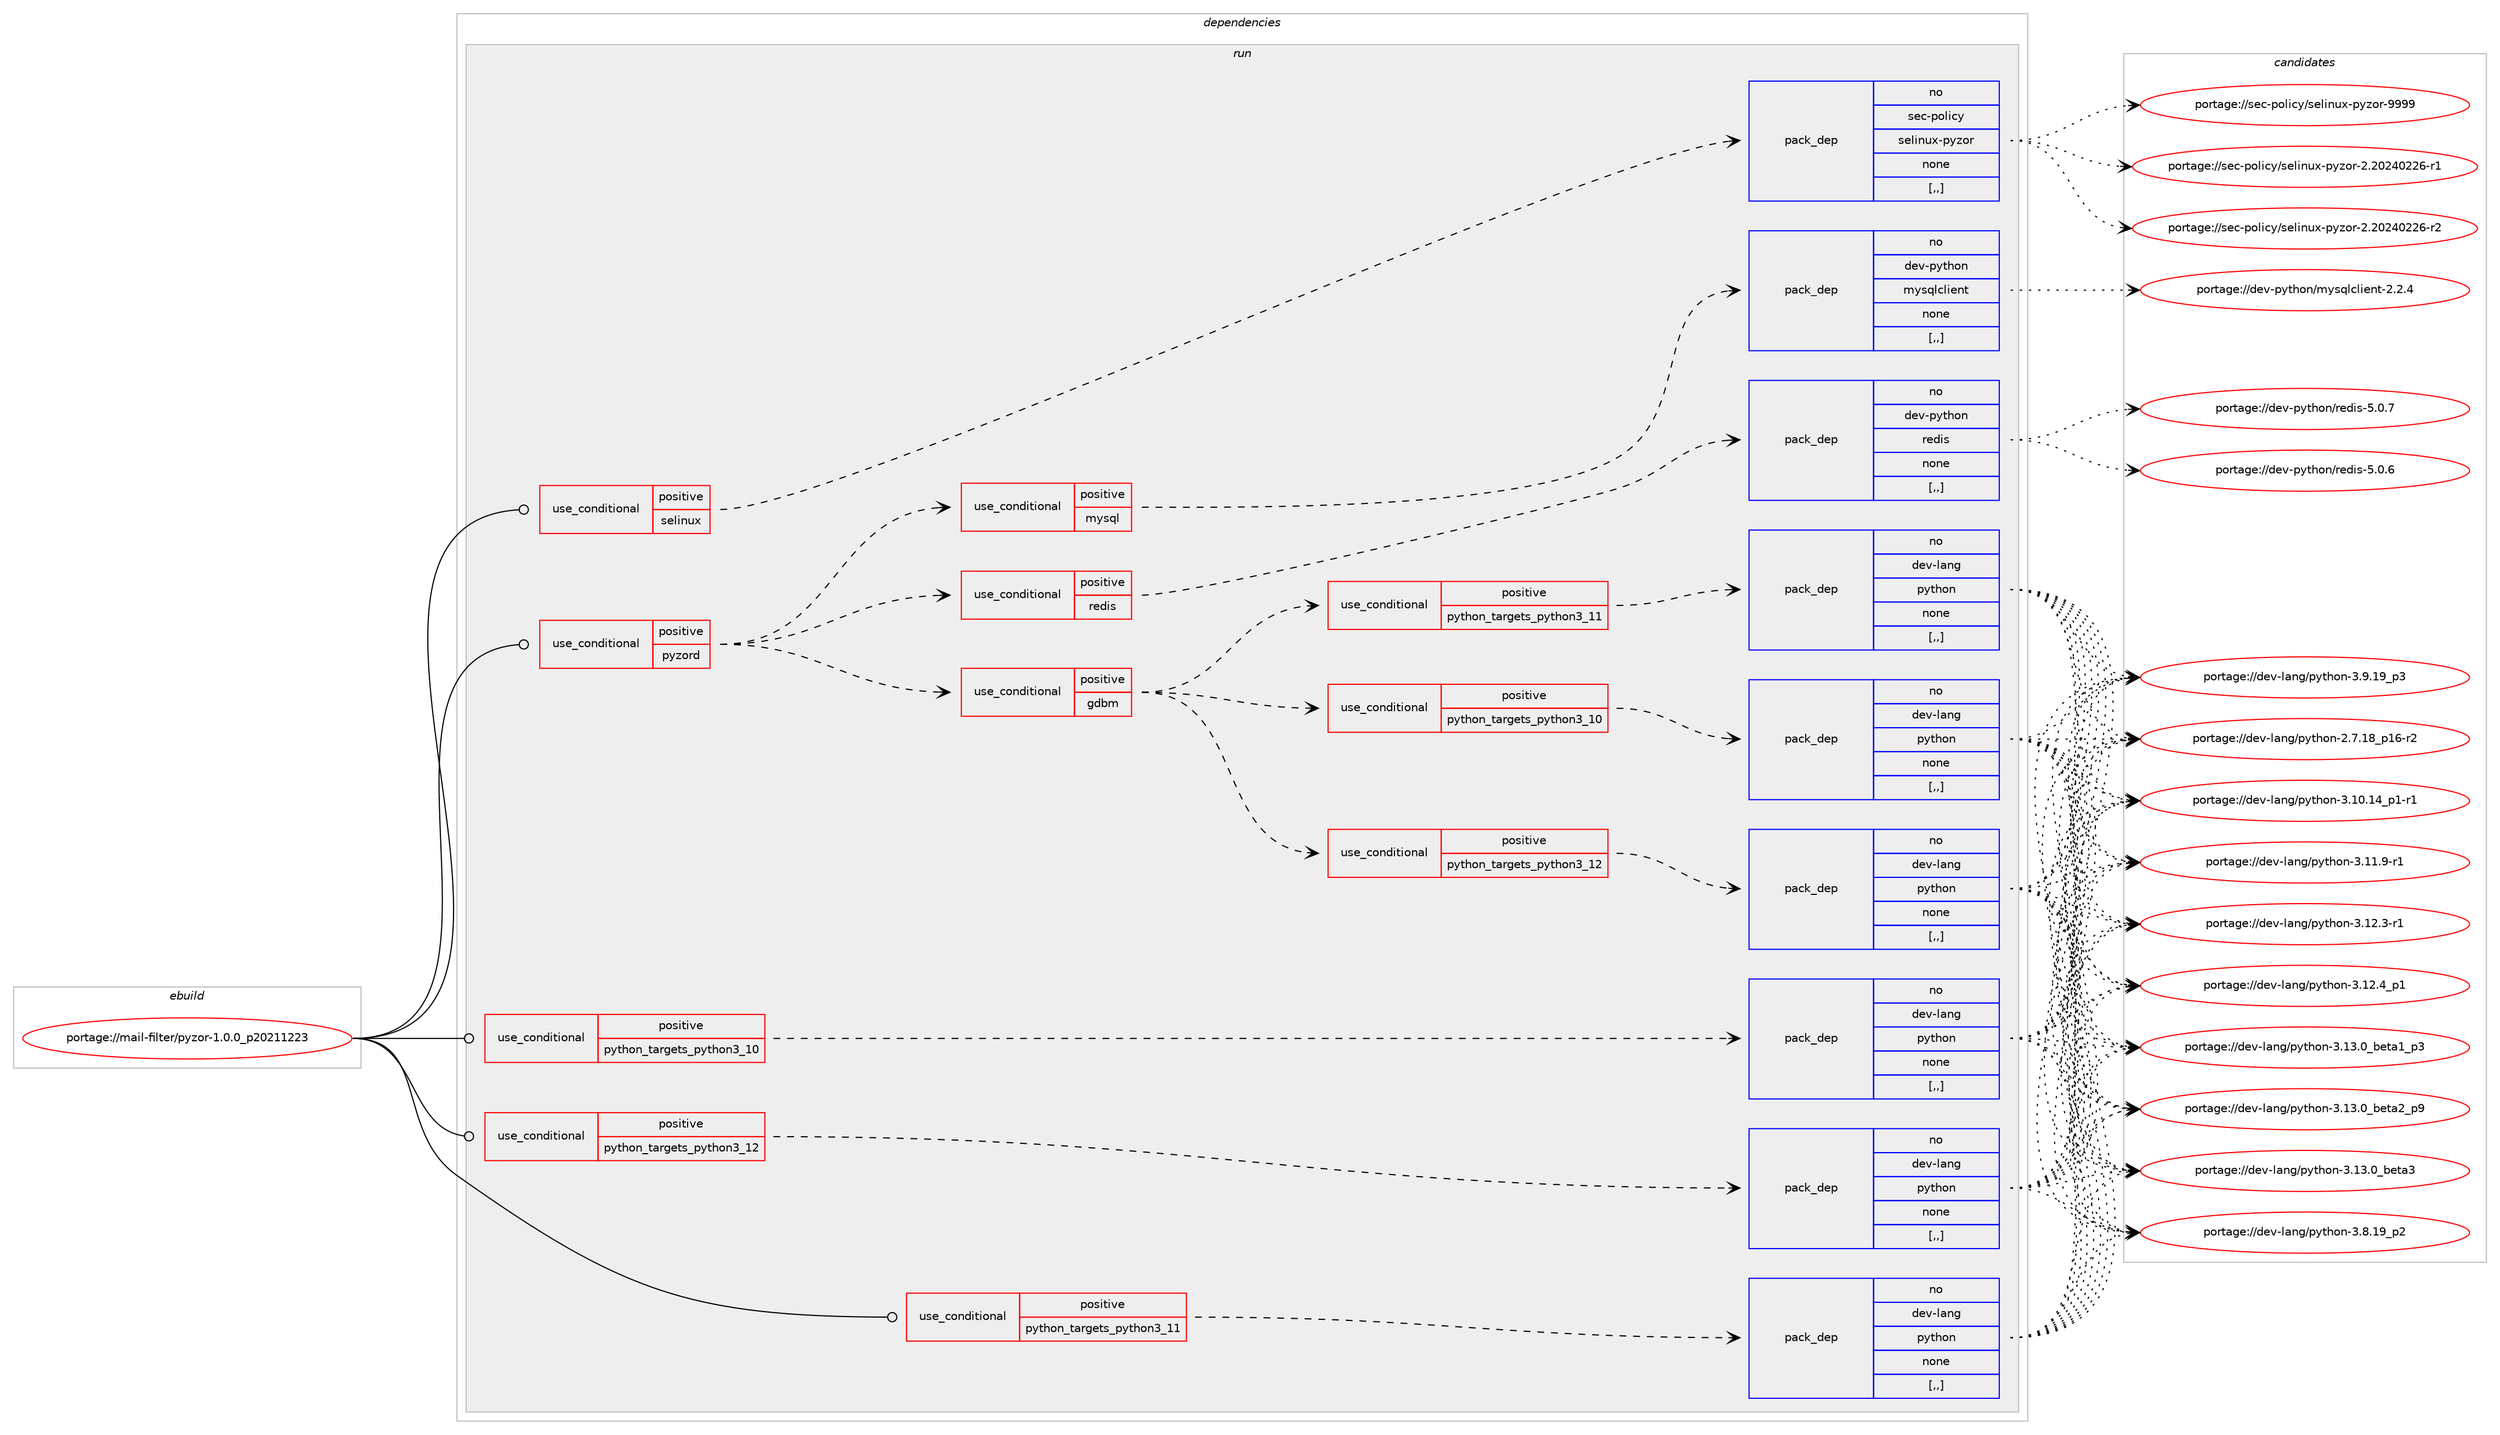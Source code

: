 digraph prolog {

# *************
# Graph options
# *************

newrank=true;
concentrate=true;
compound=true;
graph [rankdir=LR,fontname=Helvetica,fontsize=10,ranksep=1.5];#, ranksep=2.5, nodesep=0.2];
edge  [arrowhead=vee];
node  [fontname=Helvetica,fontsize=10];

# **********
# The ebuild
# **********

subgraph cluster_leftcol {
color=gray;
rank=same;
label=<<i>ebuild</i>>;
id [label="portage://mail-filter/pyzor-1.0.0_p20211223", color=red, width=4, href="../mail-filter/pyzor-1.0.0_p20211223.svg"];
}

# ****************
# The dependencies
# ****************

subgraph cluster_midcol {
color=gray;
label=<<i>dependencies</i>>;
subgraph cluster_compile {
fillcolor="#eeeeee";
style=filled;
label=<<i>compile</i>>;
}
subgraph cluster_compileandrun {
fillcolor="#eeeeee";
style=filled;
label=<<i>compile and run</i>>;
}
subgraph cluster_run {
fillcolor="#eeeeee";
style=filled;
label=<<i>run</i>>;
subgraph cond68648 {
dependency272990 [label=<<TABLE BORDER="0" CELLBORDER="1" CELLSPACING="0" CELLPADDING="4"><TR><TD ROWSPAN="3" CELLPADDING="10">use_conditional</TD></TR><TR><TD>positive</TD></TR><TR><TD>python_targets_python3_10</TD></TR></TABLE>>, shape=none, color=red];
subgraph pack202111 {
dependency272991 [label=<<TABLE BORDER="0" CELLBORDER="1" CELLSPACING="0" CELLPADDING="4" WIDTH="220"><TR><TD ROWSPAN="6" CELLPADDING="30">pack_dep</TD></TR><TR><TD WIDTH="110">no</TD></TR><TR><TD>dev-lang</TD></TR><TR><TD>python</TD></TR><TR><TD>none</TD></TR><TR><TD>[,,]</TD></TR></TABLE>>, shape=none, color=blue];
}
dependency272990:e -> dependency272991:w [weight=20,style="dashed",arrowhead="vee"];
}
id:e -> dependency272990:w [weight=20,style="solid",arrowhead="odot"];
subgraph cond68649 {
dependency272992 [label=<<TABLE BORDER="0" CELLBORDER="1" CELLSPACING="0" CELLPADDING="4"><TR><TD ROWSPAN="3" CELLPADDING="10">use_conditional</TD></TR><TR><TD>positive</TD></TR><TR><TD>python_targets_python3_11</TD></TR></TABLE>>, shape=none, color=red];
subgraph pack202112 {
dependency272993 [label=<<TABLE BORDER="0" CELLBORDER="1" CELLSPACING="0" CELLPADDING="4" WIDTH="220"><TR><TD ROWSPAN="6" CELLPADDING="30">pack_dep</TD></TR><TR><TD WIDTH="110">no</TD></TR><TR><TD>dev-lang</TD></TR><TR><TD>python</TD></TR><TR><TD>none</TD></TR><TR><TD>[,,]</TD></TR></TABLE>>, shape=none, color=blue];
}
dependency272992:e -> dependency272993:w [weight=20,style="dashed",arrowhead="vee"];
}
id:e -> dependency272992:w [weight=20,style="solid",arrowhead="odot"];
subgraph cond68650 {
dependency272994 [label=<<TABLE BORDER="0" CELLBORDER="1" CELLSPACING="0" CELLPADDING="4"><TR><TD ROWSPAN="3" CELLPADDING="10">use_conditional</TD></TR><TR><TD>positive</TD></TR><TR><TD>python_targets_python3_12</TD></TR></TABLE>>, shape=none, color=red];
subgraph pack202113 {
dependency272995 [label=<<TABLE BORDER="0" CELLBORDER="1" CELLSPACING="0" CELLPADDING="4" WIDTH="220"><TR><TD ROWSPAN="6" CELLPADDING="30">pack_dep</TD></TR><TR><TD WIDTH="110">no</TD></TR><TR><TD>dev-lang</TD></TR><TR><TD>python</TD></TR><TR><TD>none</TD></TR><TR><TD>[,,]</TD></TR></TABLE>>, shape=none, color=blue];
}
dependency272994:e -> dependency272995:w [weight=20,style="dashed",arrowhead="vee"];
}
id:e -> dependency272994:w [weight=20,style="solid",arrowhead="odot"];
subgraph cond68651 {
dependency272996 [label=<<TABLE BORDER="0" CELLBORDER="1" CELLSPACING="0" CELLPADDING="4"><TR><TD ROWSPAN="3" CELLPADDING="10">use_conditional</TD></TR><TR><TD>positive</TD></TR><TR><TD>pyzord</TD></TR></TABLE>>, shape=none, color=red];
subgraph cond68652 {
dependency272997 [label=<<TABLE BORDER="0" CELLBORDER="1" CELLSPACING="0" CELLPADDING="4"><TR><TD ROWSPAN="3" CELLPADDING="10">use_conditional</TD></TR><TR><TD>positive</TD></TR><TR><TD>gdbm</TD></TR></TABLE>>, shape=none, color=red];
subgraph cond68653 {
dependency272998 [label=<<TABLE BORDER="0" CELLBORDER="1" CELLSPACING="0" CELLPADDING="4"><TR><TD ROWSPAN="3" CELLPADDING="10">use_conditional</TD></TR><TR><TD>positive</TD></TR><TR><TD>python_targets_python3_10</TD></TR></TABLE>>, shape=none, color=red];
subgraph pack202114 {
dependency272999 [label=<<TABLE BORDER="0" CELLBORDER="1" CELLSPACING="0" CELLPADDING="4" WIDTH="220"><TR><TD ROWSPAN="6" CELLPADDING="30">pack_dep</TD></TR><TR><TD WIDTH="110">no</TD></TR><TR><TD>dev-lang</TD></TR><TR><TD>python</TD></TR><TR><TD>none</TD></TR><TR><TD>[,,]</TD></TR></TABLE>>, shape=none, color=blue];
}
dependency272998:e -> dependency272999:w [weight=20,style="dashed",arrowhead="vee"];
}
dependency272997:e -> dependency272998:w [weight=20,style="dashed",arrowhead="vee"];
subgraph cond68654 {
dependency273000 [label=<<TABLE BORDER="0" CELLBORDER="1" CELLSPACING="0" CELLPADDING="4"><TR><TD ROWSPAN="3" CELLPADDING="10">use_conditional</TD></TR><TR><TD>positive</TD></TR><TR><TD>python_targets_python3_11</TD></TR></TABLE>>, shape=none, color=red];
subgraph pack202115 {
dependency273001 [label=<<TABLE BORDER="0" CELLBORDER="1" CELLSPACING="0" CELLPADDING="4" WIDTH="220"><TR><TD ROWSPAN="6" CELLPADDING="30">pack_dep</TD></TR><TR><TD WIDTH="110">no</TD></TR><TR><TD>dev-lang</TD></TR><TR><TD>python</TD></TR><TR><TD>none</TD></TR><TR><TD>[,,]</TD></TR></TABLE>>, shape=none, color=blue];
}
dependency273000:e -> dependency273001:w [weight=20,style="dashed",arrowhead="vee"];
}
dependency272997:e -> dependency273000:w [weight=20,style="dashed",arrowhead="vee"];
subgraph cond68655 {
dependency273002 [label=<<TABLE BORDER="0" CELLBORDER="1" CELLSPACING="0" CELLPADDING="4"><TR><TD ROWSPAN="3" CELLPADDING="10">use_conditional</TD></TR><TR><TD>positive</TD></TR><TR><TD>python_targets_python3_12</TD></TR></TABLE>>, shape=none, color=red];
subgraph pack202116 {
dependency273003 [label=<<TABLE BORDER="0" CELLBORDER="1" CELLSPACING="0" CELLPADDING="4" WIDTH="220"><TR><TD ROWSPAN="6" CELLPADDING="30">pack_dep</TD></TR><TR><TD WIDTH="110">no</TD></TR><TR><TD>dev-lang</TD></TR><TR><TD>python</TD></TR><TR><TD>none</TD></TR><TR><TD>[,,]</TD></TR></TABLE>>, shape=none, color=blue];
}
dependency273002:e -> dependency273003:w [weight=20,style="dashed",arrowhead="vee"];
}
dependency272997:e -> dependency273002:w [weight=20,style="dashed",arrowhead="vee"];
}
dependency272996:e -> dependency272997:w [weight=20,style="dashed",arrowhead="vee"];
subgraph cond68656 {
dependency273004 [label=<<TABLE BORDER="0" CELLBORDER="1" CELLSPACING="0" CELLPADDING="4"><TR><TD ROWSPAN="3" CELLPADDING="10">use_conditional</TD></TR><TR><TD>positive</TD></TR><TR><TD>mysql</TD></TR></TABLE>>, shape=none, color=red];
subgraph pack202117 {
dependency273005 [label=<<TABLE BORDER="0" CELLBORDER="1" CELLSPACING="0" CELLPADDING="4" WIDTH="220"><TR><TD ROWSPAN="6" CELLPADDING="30">pack_dep</TD></TR><TR><TD WIDTH="110">no</TD></TR><TR><TD>dev-python</TD></TR><TR><TD>mysqlclient</TD></TR><TR><TD>none</TD></TR><TR><TD>[,,]</TD></TR></TABLE>>, shape=none, color=blue];
}
dependency273004:e -> dependency273005:w [weight=20,style="dashed",arrowhead="vee"];
}
dependency272996:e -> dependency273004:w [weight=20,style="dashed",arrowhead="vee"];
subgraph cond68657 {
dependency273006 [label=<<TABLE BORDER="0" CELLBORDER="1" CELLSPACING="0" CELLPADDING="4"><TR><TD ROWSPAN="3" CELLPADDING="10">use_conditional</TD></TR><TR><TD>positive</TD></TR><TR><TD>redis</TD></TR></TABLE>>, shape=none, color=red];
subgraph pack202118 {
dependency273007 [label=<<TABLE BORDER="0" CELLBORDER="1" CELLSPACING="0" CELLPADDING="4" WIDTH="220"><TR><TD ROWSPAN="6" CELLPADDING="30">pack_dep</TD></TR><TR><TD WIDTH="110">no</TD></TR><TR><TD>dev-python</TD></TR><TR><TD>redis</TD></TR><TR><TD>none</TD></TR><TR><TD>[,,]</TD></TR></TABLE>>, shape=none, color=blue];
}
dependency273006:e -> dependency273007:w [weight=20,style="dashed",arrowhead="vee"];
}
dependency272996:e -> dependency273006:w [weight=20,style="dashed",arrowhead="vee"];
}
id:e -> dependency272996:w [weight=20,style="solid",arrowhead="odot"];
subgraph cond68658 {
dependency273008 [label=<<TABLE BORDER="0" CELLBORDER="1" CELLSPACING="0" CELLPADDING="4"><TR><TD ROWSPAN="3" CELLPADDING="10">use_conditional</TD></TR><TR><TD>positive</TD></TR><TR><TD>selinux</TD></TR></TABLE>>, shape=none, color=red];
subgraph pack202119 {
dependency273009 [label=<<TABLE BORDER="0" CELLBORDER="1" CELLSPACING="0" CELLPADDING="4" WIDTH="220"><TR><TD ROWSPAN="6" CELLPADDING="30">pack_dep</TD></TR><TR><TD WIDTH="110">no</TD></TR><TR><TD>sec-policy</TD></TR><TR><TD>selinux-pyzor</TD></TR><TR><TD>none</TD></TR><TR><TD>[,,]</TD></TR></TABLE>>, shape=none, color=blue];
}
dependency273008:e -> dependency273009:w [weight=20,style="dashed",arrowhead="vee"];
}
id:e -> dependency273008:w [weight=20,style="solid",arrowhead="odot"];
}
}

# **************
# The candidates
# **************

subgraph cluster_choices {
rank=same;
color=gray;
label=<<i>candidates</i>>;

subgraph choice202111 {
color=black;
nodesep=1;
choice100101118451089711010347112121116104111110455046554649569511249544511450 [label="portage://dev-lang/python-2.7.18_p16-r2", color=red, width=4,href="../dev-lang/python-2.7.18_p16-r2.svg"];
choice100101118451089711010347112121116104111110455146494846495295112494511449 [label="portage://dev-lang/python-3.10.14_p1-r1", color=red, width=4,href="../dev-lang/python-3.10.14_p1-r1.svg"];
choice100101118451089711010347112121116104111110455146494946574511449 [label="portage://dev-lang/python-3.11.9-r1", color=red, width=4,href="../dev-lang/python-3.11.9-r1.svg"];
choice100101118451089711010347112121116104111110455146495046514511449 [label="portage://dev-lang/python-3.12.3-r1", color=red, width=4,href="../dev-lang/python-3.12.3-r1.svg"];
choice100101118451089711010347112121116104111110455146495046529511249 [label="portage://dev-lang/python-3.12.4_p1", color=red, width=4,href="../dev-lang/python-3.12.4_p1.svg"];
choice10010111845108971101034711212111610411111045514649514648959810111697499511251 [label="portage://dev-lang/python-3.13.0_beta1_p3", color=red, width=4,href="../dev-lang/python-3.13.0_beta1_p3.svg"];
choice10010111845108971101034711212111610411111045514649514648959810111697509511257 [label="portage://dev-lang/python-3.13.0_beta2_p9", color=red, width=4,href="../dev-lang/python-3.13.0_beta2_p9.svg"];
choice1001011184510897110103471121211161041111104551464951464895981011169751 [label="portage://dev-lang/python-3.13.0_beta3", color=red, width=4,href="../dev-lang/python-3.13.0_beta3.svg"];
choice100101118451089711010347112121116104111110455146564649579511250 [label="portage://dev-lang/python-3.8.19_p2", color=red, width=4,href="../dev-lang/python-3.8.19_p2.svg"];
choice100101118451089711010347112121116104111110455146574649579511251 [label="portage://dev-lang/python-3.9.19_p3", color=red, width=4,href="../dev-lang/python-3.9.19_p3.svg"];
dependency272991:e -> choice100101118451089711010347112121116104111110455046554649569511249544511450:w [style=dotted,weight="100"];
dependency272991:e -> choice100101118451089711010347112121116104111110455146494846495295112494511449:w [style=dotted,weight="100"];
dependency272991:e -> choice100101118451089711010347112121116104111110455146494946574511449:w [style=dotted,weight="100"];
dependency272991:e -> choice100101118451089711010347112121116104111110455146495046514511449:w [style=dotted,weight="100"];
dependency272991:e -> choice100101118451089711010347112121116104111110455146495046529511249:w [style=dotted,weight="100"];
dependency272991:e -> choice10010111845108971101034711212111610411111045514649514648959810111697499511251:w [style=dotted,weight="100"];
dependency272991:e -> choice10010111845108971101034711212111610411111045514649514648959810111697509511257:w [style=dotted,weight="100"];
dependency272991:e -> choice1001011184510897110103471121211161041111104551464951464895981011169751:w [style=dotted,weight="100"];
dependency272991:e -> choice100101118451089711010347112121116104111110455146564649579511250:w [style=dotted,weight="100"];
dependency272991:e -> choice100101118451089711010347112121116104111110455146574649579511251:w [style=dotted,weight="100"];
}
subgraph choice202112 {
color=black;
nodesep=1;
choice100101118451089711010347112121116104111110455046554649569511249544511450 [label="portage://dev-lang/python-2.7.18_p16-r2", color=red, width=4,href="../dev-lang/python-2.7.18_p16-r2.svg"];
choice100101118451089711010347112121116104111110455146494846495295112494511449 [label="portage://dev-lang/python-3.10.14_p1-r1", color=red, width=4,href="../dev-lang/python-3.10.14_p1-r1.svg"];
choice100101118451089711010347112121116104111110455146494946574511449 [label="portage://dev-lang/python-3.11.9-r1", color=red, width=4,href="../dev-lang/python-3.11.9-r1.svg"];
choice100101118451089711010347112121116104111110455146495046514511449 [label="portage://dev-lang/python-3.12.3-r1", color=red, width=4,href="../dev-lang/python-3.12.3-r1.svg"];
choice100101118451089711010347112121116104111110455146495046529511249 [label="portage://dev-lang/python-3.12.4_p1", color=red, width=4,href="../dev-lang/python-3.12.4_p1.svg"];
choice10010111845108971101034711212111610411111045514649514648959810111697499511251 [label="portage://dev-lang/python-3.13.0_beta1_p3", color=red, width=4,href="../dev-lang/python-3.13.0_beta1_p3.svg"];
choice10010111845108971101034711212111610411111045514649514648959810111697509511257 [label="portage://dev-lang/python-3.13.0_beta2_p9", color=red, width=4,href="../dev-lang/python-3.13.0_beta2_p9.svg"];
choice1001011184510897110103471121211161041111104551464951464895981011169751 [label="portage://dev-lang/python-3.13.0_beta3", color=red, width=4,href="../dev-lang/python-3.13.0_beta3.svg"];
choice100101118451089711010347112121116104111110455146564649579511250 [label="portage://dev-lang/python-3.8.19_p2", color=red, width=4,href="../dev-lang/python-3.8.19_p2.svg"];
choice100101118451089711010347112121116104111110455146574649579511251 [label="portage://dev-lang/python-3.9.19_p3", color=red, width=4,href="../dev-lang/python-3.9.19_p3.svg"];
dependency272993:e -> choice100101118451089711010347112121116104111110455046554649569511249544511450:w [style=dotted,weight="100"];
dependency272993:e -> choice100101118451089711010347112121116104111110455146494846495295112494511449:w [style=dotted,weight="100"];
dependency272993:e -> choice100101118451089711010347112121116104111110455146494946574511449:w [style=dotted,weight="100"];
dependency272993:e -> choice100101118451089711010347112121116104111110455146495046514511449:w [style=dotted,weight="100"];
dependency272993:e -> choice100101118451089711010347112121116104111110455146495046529511249:w [style=dotted,weight="100"];
dependency272993:e -> choice10010111845108971101034711212111610411111045514649514648959810111697499511251:w [style=dotted,weight="100"];
dependency272993:e -> choice10010111845108971101034711212111610411111045514649514648959810111697509511257:w [style=dotted,weight="100"];
dependency272993:e -> choice1001011184510897110103471121211161041111104551464951464895981011169751:w [style=dotted,weight="100"];
dependency272993:e -> choice100101118451089711010347112121116104111110455146564649579511250:w [style=dotted,weight="100"];
dependency272993:e -> choice100101118451089711010347112121116104111110455146574649579511251:w [style=dotted,weight="100"];
}
subgraph choice202113 {
color=black;
nodesep=1;
choice100101118451089711010347112121116104111110455046554649569511249544511450 [label="portage://dev-lang/python-2.7.18_p16-r2", color=red, width=4,href="../dev-lang/python-2.7.18_p16-r2.svg"];
choice100101118451089711010347112121116104111110455146494846495295112494511449 [label="portage://dev-lang/python-3.10.14_p1-r1", color=red, width=4,href="../dev-lang/python-3.10.14_p1-r1.svg"];
choice100101118451089711010347112121116104111110455146494946574511449 [label="portage://dev-lang/python-3.11.9-r1", color=red, width=4,href="../dev-lang/python-3.11.9-r1.svg"];
choice100101118451089711010347112121116104111110455146495046514511449 [label="portage://dev-lang/python-3.12.3-r1", color=red, width=4,href="../dev-lang/python-3.12.3-r1.svg"];
choice100101118451089711010347112121116104111110455146495046529511249 [label="portage://dev-lang/python-3.12.4_p1", color=red, width=4,href="../dev-lang/python-3.12.4_p1.svg"];
choice10010111845108971101034711212111610411111045514649514648959810111697499511251 [label="portage://dev-lang/python-3.13.0_beta1_p3", color=red, width=4,href="../dev-lang/python-3.13.0_beta1_p3.svg"];
choice10010111845108971101034711212111610411111045514649514648959810111697509511257 [label="portage://dev-lang/python-3.13.0_beta2_p9", color=red, width=4,href="../dev-lang/python-3.13.0_beta2_p9.svg"];
choice1001011184510897110103471121211161041111104551464951464895981011169751 [label="portage://dev-lang/python-3.13.0_beta3", color=red, width=4,href="../dev-lang/python-3.13.0_beta3.svg"];
choice100101118451089711010347112121116104111110455146564649579511250 [label="portage://dev-lang/python-3.8.19_p2", color=red, width=4,href="../dev-lang/python-3.8.19_p2.svg"];
choice100101118451089711010347112121116104111110455146574649579511251 [label="portage://dev-lang/python-3.9.19_p3", color=red, width=4,href="../dev-lang/python-3.9.19_p3.svg"];
dependency272995:e -> choice100101118451089711010347112121116104111110455046554649569511249544511450:w [style=dotted,weight="100"];
dependency272995:e -> choice100101118451089711010347112121116104111110455146494846495295112494511449:w [style=dotted,weight="100"];
dependency272995:e -> choice100101118451089711010347112121116104111110455146494946574511449:w [style=dotted,weight="100"];
dependency272995:e -> choice100101118451089711010347112121116104111110455146495046514511449:w [style=dotted,weight="100"];
dependency272995:e -> choice100101118451089711010347112121116104111110455146495046529511249:w [style=dotted,weight="100"];
dependency272995:e -> choice10010111845108971101034711212111610411111045514649514648959810111697499511251:w [style=dotted,weight="100"];
dependency272995:e -> choice10010111845108971101034711212111610411111045514649514648959810111697509511257:w [style=dotted,weight="100"];
dependency272995:e -> choice1001011184510897110103471121211161041111104551464951464895981011169751:w [style=dotted,weight="100"];
dependency272995:e -> choice100101118451089711010347112121116104111110455146564649579511250:w [style=dotted,weight="100"];
dependency272995:e -> choice100101118451089711010347112121116104111110455146574649579511251:w [style=dotted,weight="100"];
}
subgraph choice202114 {
color=black;
nodesep=1;
choice100101118451089711010347112121116104111110455046554649569511249544511450 [label="portage://dev-lang/python-2.7.18_p16-r2", color=red, width=4,href="../dev-lang/python-2.7.18_p16-r2.svg"];
choice100101118451089711010347112121116104111110455146494846495295112494511449 [label="portage://dev-lang/python-3.10.14_p1-r1", color=red, width=4,href="../dev-lang/python-3.10.14_p1-r1.svg"];
choice100101118451089711010347112121116104111110455146494946574511449 [label="portage://dev-lang/python-3.11.9-r1", color=red, width=4,href="../dev-lang/python-3.11.9-r1.svg"];
choice100101118451089711010347112121116104111110455146495046514511449 [label="portage://dev-lang/python-3.12.3-r1", color=red, width=4,href="../dev-lang/python-3.12.3-r1.svg"];
choice100101118451089711010347112121116104111110455146495046529511249 [label="portage://dev-lang/python-3.12.4_p1", color=red, width=4,href="../dev-lang/python-3.12.4_p1.svg"];
choice10010111845108971101034711212111610411111045514649514648959810111697499511251 [label="portage://dev-lang/python-3.13.0_beta1_p3", color=red, width=4,href="../dev-lang/python-3.13.0_beta1_p3.svg"];
choice10010111845108971101034711212111610411111045514649514648959810111697509511257 [label="portage://dev-lang/python-3.13.0_beta2_p9", color=red, width=4,href="../dev-lang/python-3.13.0_beta2_p9.svg"];
choice1001011184510897110103471121211161041111104551464951464895981011169751 [label="portage://dev-lang/python-3.13.0_beta3", color=red, width=4,href="../dev-lang/python-3.13.0_beta3.svg"];
choice100101118451089711010347112121116104111110455146564649579511250 [label="portage://dev-lang/python-3.8.19_p2", color=red, width=4,href="../dev-lang/python-3.8.19_p2.svg"];
choice100101118451089711010347112121116104111110455146574649579511251 [label="portage://dev-lang/python-3.9.19_p3", color=red, width=4,href="../dev-lang/python-3.9.19_p3.svg"];
dependency272999:e -> choice100101118451089711010347112121116104111110455046554649569511249544511450:w [style=dotted,weight="100"];
dependency272999:e -> choice100101118451089711010347112121116104111110455146494846495295112494511449:w [style=dotted,weight="100"];
dependency272999:e -> choice100101118451089711010347112121116104111110455146494946574511449:w [style=dotted,weight="100"];
dependency272999:e -> choice100101118451089711010347112121116104111110455146495046514511449:w [style=dotted,weight="100"];
dependency272999:e -> choice100101118451089711010347112121116104111110455146495046529511249:w [style=dotted,weight="100"];
dependency272999:e -> choice10010111845108971101034711212111610411111045514649514648959810111697499511251:w [style=dotted,weight="100"];
dependency272999:e -> choice10010111845108971101034711212111610411111045514649514648959810111697509511257:w [style=dotted,weight="100"];
dependency272999:e -> choice1001011184510897110103471121211161041111104551464951464895981011169751:w [style=dotted,weight="100"];
dependency272999:e -> choice100101118451089711010347112121116104111110455146564649579511250:w [style=dotted,weight="100"];
dependency272999:e -> choice100101118451089711010347112121116104111110455146574649579511251:w [style=dotted,weight="100"];
}
subgraph choice202115 {
color=black;
nodesep=1;
choice100101118451089711010347112121116104111110455046554649569511249544511450 [label="portage://dev-lang/python-2.7.18_p16-r2", color=red, width=4,href="../dev-lang/python-2.7.18_p16-r2.svg"];
choice100101118451089711010347112121116104111110455146494846495295112494511449 [label="portage://dev-lang/python-3.10.14_p1-r1", color=red, width=4,href="../dev-lang/python-3.10.14_p1-r1.svg"];
choice100101118451089711010347112121116104111110455146494946574511449 [label="portage://dev-lang/python-3.11.9-r1", color=red, width=4,href="../dev-lang/python-3.11.9-r1.svg"];
choice100101118451089711010347112121116104111110455146495046514511449 [label="portage://dev-lang/python-3.12.3-r1", color=red, width=4,href="../dev-lang/python-3.12.3-r1.svg"];
choice100101118451089711010347112121116104111110455146495046529511249 [label="portage://dev-lang/python-3.12.4_p1", color=red, width=4,href="../dev-lang/python-3.12.4_p1.svg"];
choice10010111845108971101034711212111610411111045514649514648959810111697499511251 [label="portage://dev-lang/python-3.13.0_beta1_p3", color=red, width=4,href="../dev-lang/python-3.13.0_beta1_p3.svg"];
choice10010111845108971101034711212111610411111045514649514648959810111697509511257 [label="portage://dev-lang/python-3.13.0_beta2_p9", color=red, width=4,href="../dev-lang/python-3.13.0_beta2_p9.svg"];
choice1001011184510897110103471121211161041111104551464951464895981011169751 [label="portage://dev-lang/python-3.13.0_beta3", color=red, width=4,href="../dev-lang/python-3.13.0_beta3.svg"];
choice100101118451089711010347112121116104111110455146564649579511250 [label="portage://dev-lang/python-3.8.19_p2", color=red, width=4,href="../dev-lang/python-3.8.19_p2.svg"];
choice100101118451089711010347112121116104111110455146574649579511251 [label="portage://dev-lang/python-3.9.19_p3", color=red, width=4,href="../dev-lang/python-3.9.19_p3.svg"];
dependency273001:e -> choice100101118451089711010347112121116104111110455046554649569511249544511450:w [style=dotted,weight="100"];
dependency273001:e -> choice100101118451089711010347112121116104111110455146494846495295112494511449:w [style=dotted,weight="100"];
dependency273001:e -> choice100101118451089711010347112121116104111110455146494946574511449:w [style=dotted,weight="100"];
dependency273001:e -> choice100101118451089711010347112121116104111110455146495046514511449:w [style=dotted,weight="100"];
dependency273001:e -> choice100101118451089711010347112121116104111110455146495046529511249:w [style=dotted,weight="100"];
dependency273001:e -> choice10010111845108971101034711212111610411111045514649514648959810111697499511251:w [style=dotted,weight="100"];
dependency273001:e -> choice10010111845108971101034711212111610411111045514649514648959810111697509511257:w [style=dotted,weight="100"];
dependency273001:e -> choice1001011184510897110103471121211161041111104551464951464895981011169751:w [style=dotted,weight="100"];
dependency273001:e -> choice100101118451089711010347112121116104111110455146564649579511250:w [style=dotted,weight="100"];
dependency273001:e -> choice100101118451089711010347112121116104111110455146574649579511251:w [style=dotted,weight="100"];
}
subgraph choice202116 {
color=black;
nodesep=1;
choice100101118451089711010347112121116104111110455046554649569511249544511450 [label="portage://dev-lang/python-2.7.18_p16-r2", color=red, width=4,href="../dev-lang/python-2.7.18_p16-r2.svg"];
choice100101118451089711010347112121116104111110455146494846495295112494511449 [label="portage://dev-lang/python-3.10.14_p1-r1", color=red, width=4,href="../dev-lang/python-3.10.14_p1-r1.svg"];
choice100101118451089711010347112121116104111110455146494946574511449 [label="portage://dev-lang/python-3.11.9-r1", color=red, width=4,href="../dev-lang/python-3.11.9-r1.svg"];
choice100101118451089711010347112121116104111110455146495046514511449 [label="portage://dev-lang/python-3.12.3-r1", color=red, width=4,href="../dev-lang/python-3.12.3-r1.svg"];
choice100101118451089711010347112121116104111110455146495046529511249 [label="portage://dev-lang/python-3.12.4_p1", color=red, width=4,href="../dev-lang/python-3.12.4_p1.svg"];
choice10010111845108971101034711212111610411111045514649514648959810111697499511251 [label="portage://dev-lang/python-3.13.0_beta1_p3", color=red, width=4,href="../dev-lang/python-3.13.0_beta1_p3.svg"];
choice10010111845108971101034711212111610411111045514649514648959810111697509511257 [label="portage://dev-lang/python-3.13.0_beta2_p9", color=red, width=4,href="../dev-lang/python-3.13.0_beta2_p9.svg"];
choice1001011184510897110103471121211161041111104551464951464895981011169751 [label="portage://dev-lang/python-3.13.0_beta3", color=red, width=4,href="../dev-lang/python-3.13.0_beta3.svg"];
choice100101118451089711010347112121116104111110455146564649579511250 [label="portage://dev-lang/python-3.8.19_p2", color=red, width=4,href="../dev-lang/python-3.8.19_p2.svg"];
choice100101118451089711010347112121116104111110455146574649579511251 [label="portage://dev-lang/python-3.9.19_p3", color=red, width=4,href="../dev-lang/python-3.9.19_p3.svg"];
dependency273003:e -> choice100101118451089711010347112121116104111110455046554649569511249544511450:w [style=dotted,weight="100"];
dependency273003:e -> choice100101118451089711010347112121116104111110455146494846495295112494511449:w [style=dotted,weight="100"];
dependency273003:e -> choice100101118451089711010347112121116104111110455146494946574511449:w [style=dotted,weight="100"];
dependency273003:e -> choice100101118451089711010347112121116104111110455146495046514511449:w [style=dotted,weight="100"];
dependency273003:e -> choice100101118451089711010347112121116104111110455146495046529511249:w [style=dotted,weight="100"];
dependency273003:e -> choice10010111845108971101034711212111610411111045514649514648959810111697499511251:w [style=dotted,weight="100"];
dependency273003:e -> choice10010111845108971101034711212111610411111045514649514648959810111697509511257:w [style=dotted,weight="100"];
dependency273003:e -> choice1001011184510897110103471121211161041111104551464951464895981011169751:w [style=dotted,weight="100"];
dependency273003:e -> choice100101118451089711010347112121116104111110455146564649579511250:w [style=dotted,weight="100"];
dependency273003:e -> choice100101118451089711010347112121116104111110455146574649579511251:w [style=dotted,weight="100"];
}
subgraph choice202117 {
color=black;
nodesep=1;
choice100101118451121211161041111104710912111511310899108105101110116455046504652 [label="portage://dev-python/mysqlclient-2.2.4", color=red, width=4,href="../dev-python/mysqlclient-2.2.4.svg"];
dependency273005:e -> choice100101118451121211161041111104710912111511310899108105101110116455046504652:w [style=dotted,weight="100"];
}
subgraph choice202118 {
color=black;
nodesep=1;
choice1001011184511212111610411111047114101100105115455346484654 [label="portage://dev-python/redis-5.0.6", color=red, width=4,href="../dev-python/redis-5.0.6.svg"];
choice1001011184511212111610411111047114101100105115455346484655 [label="portage://dev-python/redis-5.0.7", color=red, width=4,href="../dev-python/redis-5.0.7.svg"];
dependency273007:e -> choice1001011184511212111610411111047114101100105115455346484654:w [style=dotted,weight="100"];
dependency273007:e -> choice1001011184511212111610411111047114101100105115455346484655:w [style=dotted,weight="100"];
}
subgraph choice202119 {
color=black;
nodesep=1;
choice115101994511211110810599121471151011081051101171204511212112211111445504650485052485050544511449 [label="portage://sec-policy/selinux-pyzor-2.20240226-r1", color=red, width=4,href="../sec-policy/selinux-pyzor-2.20240226-r1.svg"];
choice115101994511211110810599121471151011081051101171204511212112211111445504650485052485050544511450 [label="portage://sec-policy/selinux-pyzor-2.20240226-r2", color=red, width=4,href="../sec-policy/selinux-pyzor-2.20240226-r2.svg"];
choice11510199451121111081059912147115101108105110117120451121211221111144557575757 [label="portage://sec-policy/selinux-pyzor-9999", color=red, width=4,href="../sec-policy/selinux-pyzor-9999.svg"];
dependency273009:e -> choice115101994511211110810599121471151011081051101171204511212112211111445504650485052485050544511449:w [style=dotted,weight="100"];
dependency273009:e -> choice115101994511211110810599121471151011081051101171204511212112211111445504650485052485050544511450:w [style=dotted,weight="100"];
dependency273009:e -> choice11510199451121111081059912147115101108105110117120451121211221111144557575757:w [style=dotted,weight="100"];
}
}

}

